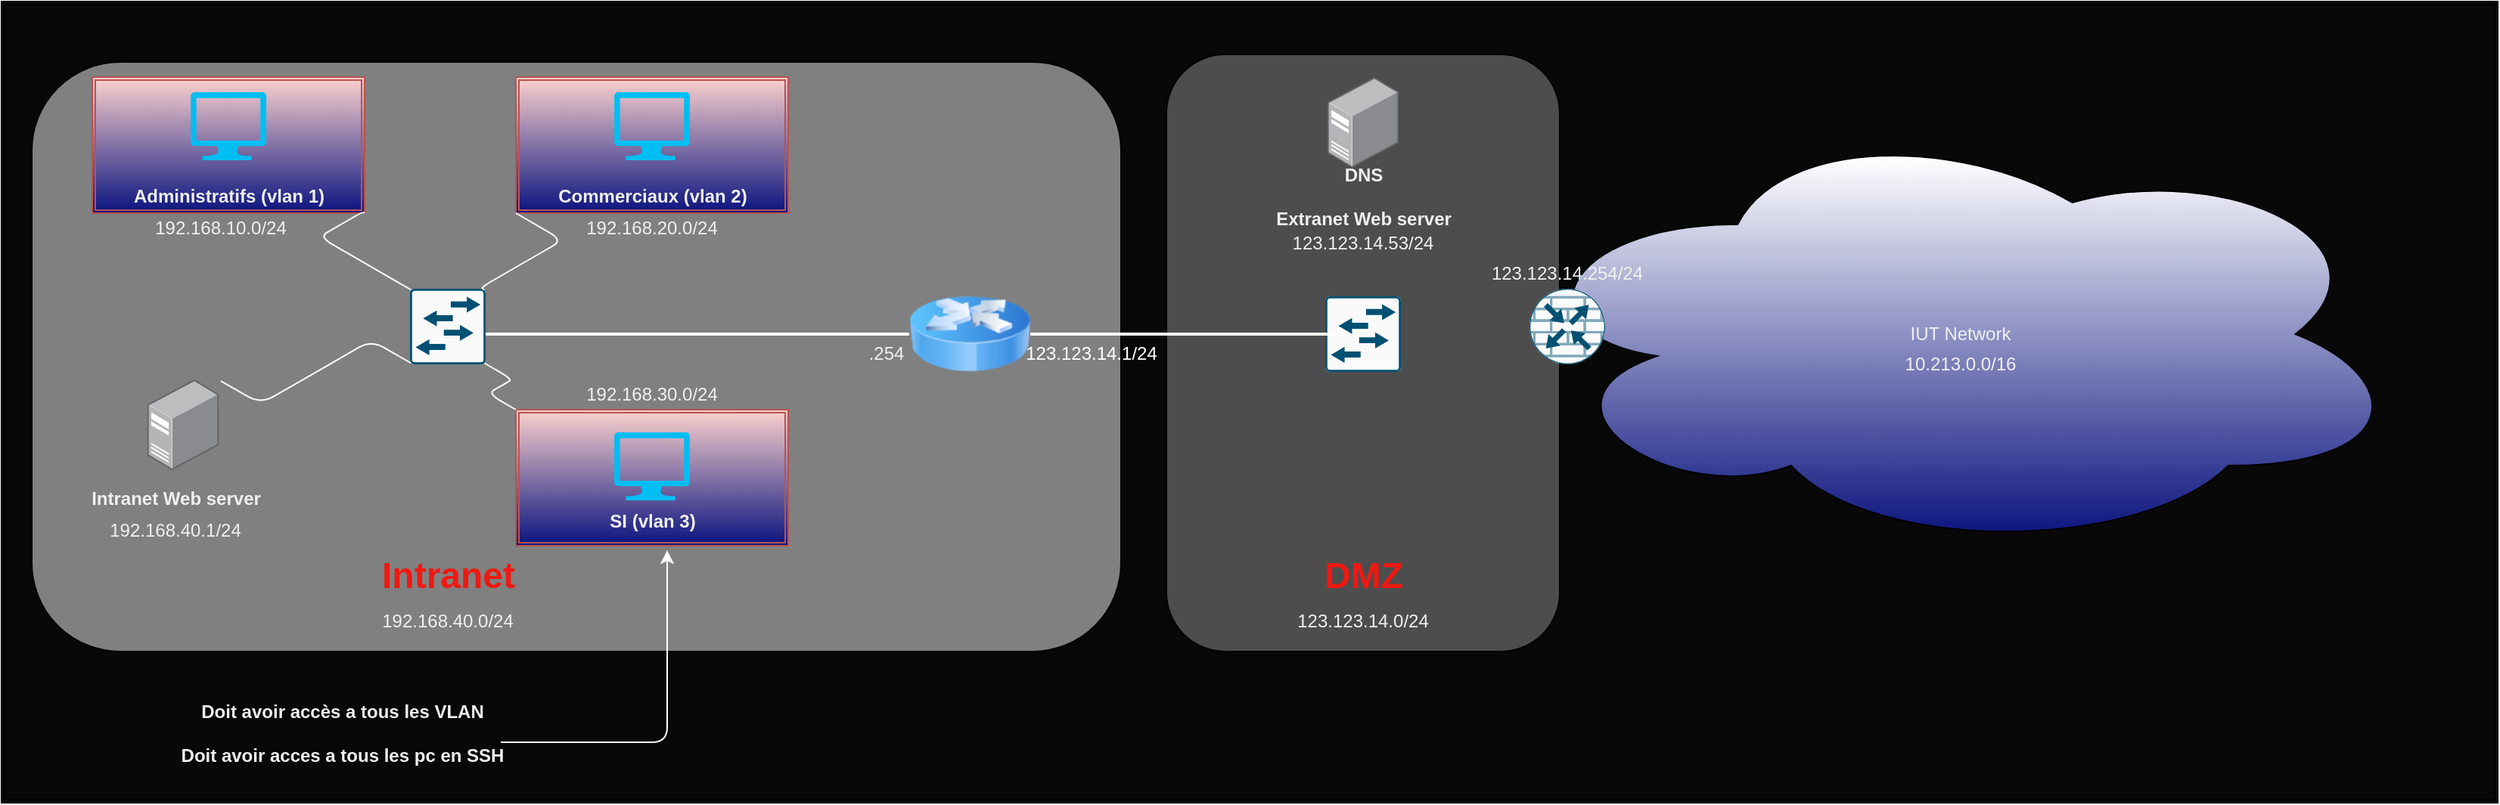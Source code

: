 <mxfile>
    <diagram id="OtZCp-qMot1ulymGe9xT" name="Page-1">
        <mxGraphModel dx="820" dy="575" grid="1" gridSize="10" guides="1" tooltips="1" connect="1" arrows="1" fold="1" page="1" pageScale="1" pageWidth="827" pageHeight="1169" math="0" shadow="0">
            <root>
                <mxCell id="0"/>
                <mxCell id="1" parent="0"/>
                <mxCell id="54" value="" style="shape=ext;double=1;rounded=0;whiteSpace=wrap;html=1;fontSize=12;fontColor=#F0F0F0;fillColor=#080808;gradientColor=none;" parent="1" vertex="1">
                    <mxGeometry y="250" width="1650" height="530" as="geometry"/>
                </mxCell>
                <mxCell id="2" value="" style="rounded=1;whiteSpace=wrap;html=1;fillColor=#808080;" parent="1" vertex="1">
                    <mxGeometry x="20" y="290" width="720" height="390" as="geometry"/>
                </mxCell>
                <mxCell id="3" value="Intranet" style="text;html=1;fontSize=24;fontStyle=1;verticalAlign=middle;align=center;fontColor=#F01811;" parent="1" vertex="1">
                    <mxGeometry x="245" y="610" width="100" height="40" as="geometry"/>
                </mxCell>
                <mxCell id="4" value="" style="shape=ext;double=1;rounded=0;whiteSpace=wrap;html=1;fillColor=#f8cecc;strokeColor=#b85450;gradientColor=#0F1780;" parent="1" vertex="1">
                    <mxGeometry x="60" y="300" width="180" height="90" as="geometry"/>
                </mxCell>
                <mxCell id="6" value="&lt;font style=&quot;font-size: 12px&quot; color=&quot;#f0f0f0&quot;&gt;Administratifs (vlan 1)&lt;/font&gt;" style="text;strokeColor=none;fillColor=none;html=1;fontSize=24;fontStyle=1;verticalAlign=middle;align=center;fontColor=#F01811;" parent="1" vertex="1">
                    <mxGeometry x="100" y="355" width="100" height="40" as="geometry"/>
                </mxCell>
                <mxCell id="5" value="" style="verticalLabelPosition=bottom;html=1;verticalAlign=top;align=center;strokeColor=none;fillColor=#00BEF2;shape=mxgraph.azure.computer;pointerEvents=1;fontColor=#F01811;" parent="1" vertex="1">
                    <mxGeometry x="125" y="310" width="50" height="45" as="geometry"/>
                </mxCell>
                <mxCell id="7" value="" style="shape=ext;double=1;rounded=0;whiteSpace=wrap;html=1;fillColor=#f8cecc;strokeColor=#b85450;gradientColor=#0F1780;" parent="1" vertex="1">
                    <mxGeometry x="340" y="300" width="180" height="90" as="geometry"/>
                </mxCell>
                <mxCell id="8" value="" style="verticalLabelPosition=bottom;html=1;verticalAlign=top;align=center;strokeColor=none;fillColor=#00BEF2;shape=mxgraph.azure.computer;pointerEvents=1;fontColor=#F01811;" parent="1" vertex="1">
                    <mxGeometry x="405" y="310" width="50" height="45" as="geometry"/>
                </mxCell>
                <mxCell id="9" value="&lt;font style=&quot;font-size: 12px&quot; color=&quot;#f0f0f0&quot;&gt;Commerciaux (vlan 2)&lt;/font&gt;" style="text;strokeColor=none;fillColor=none;html=1;fontSize=24;fontStyle=1;verticalAlign=middle;align=center;fontColor=#F01811;" parent="1" vertex="1">
                    <mxGeometry x="380" y="355" width="100" height="40" as="geometry"/>
                </mxCell>
                <mxCell id="10" value="" style="shape=ext;double=1;rounded=0;whiteSpace=wrap;html=1;fillColor=#f8cecc;strokeColor=#b85450;gradientColor=#0F1780;" parent="1" vertex="1">
                    <mxGeometry x="340" y="520" width="180" height="90" as="geometry"/>
                </mxCell>
                <mxCell id="11" value="" style="verticalLabelPosition=bottom;html=1;verticalAlign=top;align=center;strokeColor=none;fillColor=#00BEF2;shape=mxgraph.azure.computer;pointerEvents=1;fontColor=#F01811;" parent="1" vertex="1">
                    <mxGeometry x="405" y="535" width="50" height="45" as="geometry"/>
                </mxCell>
                <mxCell id="12" value="&lt;font style=&quot;font-size: 12px&quot; color=&quot;#f0f0f0&quot;&gt;SI (vlan 3)&lt;/font&gt;" style="text;strokeColor=none;fillColor=none;html=1;fontSize=24;fontStyle=1;verticalAlign=middle;align=center;fontColor=#F01811;" parent="1" vertex="1">
                    <mxGeometry x="380" y="570" width="100" height="40" as="geometry"/>
                </mxCell>
                <mxCell id="13" value="" style="edgeStyle=segmentEdgeStyle;endArrow=classic;html=1;fontSize=12;fontColor=#F0F0F0;entryX=0.6;entryY=1.075;entryDx=0;entryDy=0;entryPerimeter=0;strokeColor=#FFFFFF;" parent="1" target="12" edge="1">
                    <mxGeometry width="50" height="50" relative="1" as="geometry">
                        <mxPoint x="330" y="740" as="sourcePoint"/>
                        <mxPoint x="560" y="640" as="targetPoint"/>
                    </mxGeometry>
                </mxCell>
                <mxCell id="14" value="&lt;font style=&quot;font-size: 12px&quot;&gt;Doit avoir accès a tous les VLAN&lt;br&gt;Doit avoir acces a tous les pc en SSH&lt;br&gt;&lt;/font&gt;" style="text;strokeColor=none;fillColor=none;html=1;fontSize=24;fontStyle=1;verticalAlign=middle;align=center;fontColor=#F0F0F0;" parent="1" vertex="1">
                    <mxGeometry x="175" y="710" width="100" height="40" as="geometry"/>
                </mxCell>
                <mxCell id="17" value="" style="points=[];aspect=fixed;html=1;align=center;shadow=0;dashed=0;image;image=img/lib/allied_telesis/computer_and_terminals/Server_Desktop.svg;fontSize=12;fontColor=#F0F0F0;gradientColor=#0F1780;" parent="1" vertex="1">
                    <mxGeometry x="96.34" y="500" width="47.33" height="60" as="geometry"/>
                </mxCell>
                <mxCell id="18" value="&lt;font style=&quot;font-size: 12px&quot; color=&quot;#f0f0f0&quot;&gt;Intranet Web server&lt;br&gt;&lt;/font&gt;" style="text;strokeColor=none;fillColor=none;html=1;fontSize=24;fontStyle=1;verticalAlign=middle;align=center;fontColor=#F01811;" parent="1" vertex="1">
                    <mxGeometry x="65" y="560" width="100" height="30" as="geometry"/>
                </mxCell>
                <mxCell id="19" value="" style="sketch=0;points=[[0.015,0.015,0],[0.985,0.015,0],[0.985,0.985,0],[0.015,0.985,0],[0.25,0,0],[0.5,0,0],[0.75,0,0],[1,0.25,0],[1,0.5,0],[1,0.75,0],[0.75,1,0],[0.5,1,0],[0.25,1,0],[0,0.75,0],[0,0.5,0],[0,0.25,0]];verticalLabelPosition=bottom;html=1;verticalAlign=top;aspect=fixed;align=center;pointerEvents=1;shape=mxgraph.cisco19.rect;prIcon=l2_switch;fillColor=#FAFAFA;strokeColor=#005073;fontSize=12;fontColor=#F0F0F0;" parent="1" vertex="1">
                    <mxGeometry x="270" y="440" width="50" height="50" as="geometry"/>
                </mxCell>
                <mxCell id="20" value="" style="edgeStyle=isometricEdgeStyle;endArrow=none;html=1;elbow=vertical;fontSize=12;fontColor=#F0F0F0;entryX=1;entryY=1;entryDx=0;entryDy=0;exitX=0.015;exitY=0.015;exitDx=0;exitDy=0;exitPerimeter=0;strokeColor=#FFFFFF;" parent="1" source="19" target="4" edge="1">
                    <mxGeometry width="50" height="100" relative="1" as="geometry">
                        <mxPoint x="400" y="650" as="sourcePoint"/>
                        <mxPoint x="450" y="550" as="targetPoint"/>
                        <Array as="points">
                            <mxPoint x="220" y="400"/>
                        </Array>
                    </mxGeometry>
                </mxCell>
                <mxCell id="21" value="" style="edgeStyle=isometricEdgeStyle;endArrow=none;html=1;elbow=vertical;fontSize=12;fontColor=#F0F0F0;entryX=0;entryY=1;entryDx=0;entryDy=0;exitX=0.985;exitY=0.015;exitDx=0;exitDy=0;exitPerimeter=0;strokeColor=#FFFFFF;" parent="1" source="19" target="7" edge="1">
                    <mxGeometry width="50" height="100" relative="1" as="geometry">
                        <mxPoint x="400" y="650" as="sourcePoint"/>
                        <mxPoint x="450" y="550" as="targetPoint"/>
                        <Array as="points">
                            <mxPoint x="350" y="420"/>
                        </Array>
                    </mxGeometry>
                </mxCell>
                <mxCell id="23" value="" style="edgeStyle=isometricEdgeStyle;endArrow=none;html=1;elbow=vertical;fontSize=12;fontColor=#F0F0F0;entryX=0.985;entryY=0.985;entryDx=0;entryDy=0;entryPerimeter=0;exitX=0;exitY=0;exitDx=0;exitDy=0;strokeColor=#FFFFFF;" parent="1" source="10" target="19" edge="1">
                    <mxGeometry width="50" height="100" relative="1" as="geometry">
                        <mxPoint x="400" y="650" as="sourcePoint"/>
                        <mxPoint x="450" y="550" as="targetPoint"/>
                    </mxGeometry>
                </mxCell>
                <mxCell id="24" value="" style="edgeStyle=isometricEdgeStyle;endArrow=none;html=1;elbow=vertical;fontSize=12;fontColor=#F0F0F0;entryX=0.015;entryY=0.985;entryDx=0;entryDy=0;entryPerimeter=0;exitX=1.028;exitY=0.017;exitDx=0;exitDy=0;exitPerimeter=0;strokeColor=#FFFFFF;" parent="1" source="17" target="19" edge="1">
                    <mxGeometry width="50" height="100" relative="1" as="geometry">
                        <mxPoint x="400" y="650" as="sourcePoint"/>
                        <mxPoint x="450" y="550" as="targetPoint"/>
                    </mxGeometry>
                </mxCell>
                <mxCell id="25" value="" style="image;html=1;image=img/lib/clip_art/networking/Router_Icon_128x128.png;fontSize=12;fontColor=#F0F0F0;gradientColor=#0F1780;" parent="1" vertex="1">
                    <mxGeometry x="600" y="430" width="80" height="80" as="geometry"/>
                </mxCell>
                <mxCell id="26" value="" style="line;strokeWidth=2;html=1;fontSize=12;fontColor=#F0F0F0;gradientColor=#0F1780;strokeColor=#FFFFFF;" parent="1" vertex="1">
                    <mxGeometry x="320" y="465" width="280" height="10" as="geometry"/>
                </mxCell>
                <mxCell id="30" value="" style="rounded=1;whiteSpace=wrap;html=1;fillColor=#4D4D4D;" parent="1" vertex="1">
                    <mxGeometry x="770" y="285" width="260" height="395" as="geometry"/>
                </mxCell>
                <mxCell id="31" value="DMZ" style="text;html=1;fontSize=24;fontStyle=1;verticalAlign=middle;align=center;fontColor=#F01811;" parent="1" vertex="1">
                    <mxGeometry x="850" y="610" width="100" height="40" as="geometry"/>
                </mxCell>
                <mxCell id="32" value="" style="sketch=0;points=[[0.015,0.015,0],[0.985,0.015,0],[0.985,0.985,0],[0.015,0.985,0],[0.25,0,0],[0.5,0,0],[0.75,0,0],[1,0.25,0],[1,0.5,0],[1,0.75,0],[0.75,1,0],[0.5,1,0],[0.25,1,0],[0,0.75,0],[0,0.5,0],[0,0.25,0]];verticalLabelPosition=bottom;html=1;verticalAlign=top;aspect=fixed;align=center;pointerEvents=1;shape=mxgraph.cisco19.rect;prIcon=l2_switch;fillColor=#FAFAFA;strokeColor=#005073;fontSize=12;fontColor=#F0F0F0;" parent="1" vertex="1">
                    <mxGeometry x="875" y="445" width="50" height="50" as="geometry"/>
                </mxCell>
                <mxCell id="34" value="" style="points=[];aspect=fixed;html=1;align=center;shadow=0;dashed=0;image;image=img/lib/allied_telesis/computer_and_terminals/Server_Desktop.svg;fontSize=12;fontColor=#F0F0F0;gradientColor=#0F1780;" parent="1" vertex="1">
                    <mxGeometry x="876.34" y="300" width="47.33" height="60" as="geometry"/>
                </mxCell>
                <mxCell id="35" value="&lt;font style=&quot;font-size: 12px&quot; color=&quot;#f0f0f0&quot;&gt;DNS&lt;br&gt;Extranet Web server&lt;br&gt;&lt;/font&gt;" style="text;strokeColor=none;fillColor=none;html=1;fontSize=24;fontStyle=1;verticalAlign=middle;align=center;fontColor=#F01811;" parent="1" vertex="1">
                    <mxGeometry x="850.01" y="370" width="100" height="10" as="geometry"/>
                </mxCell>
                <mxCell id="36" value="" style="line;strokeWidth=2;html=1;fontSize=12;fontColor=#F0F0F0;gradientColor=#0F1780;strokeColor=#FFFFFF;" parent="1" vertex="1">
                    <mxGeometry x="680" y="465" width="200" height="10" as="geometry"/>
                </mxCell>
                <mxCell id="40" value="IUT Network" style="ellipse;shape=cloud;whiteSpace=wrap;html=1;align=center;fontSize=12;fontColor=#F0F0F0;gradientColor=#0F1780;" parent="1" vertex="1">
                    <mxGeometry x="1000" y="325" width="590" height="290" as="geometry"/>
                </mxCell>
                <mxCell id="38" value="" style="sketch=0;points=[[0.5,0,0],[1,0.5,0],[0.5,1,0],[0,0.5,0],[0.145,0.145,0],[0.856,0.145,0],[0.855,0.856,0],[0.145,0.855,0]];verticalLabelPosition=bottom;html=1;verticalAlign=top;aspect=fixed;align=center;pointerEvents=1;shape=mxgraph.cisco19.rect;prIcon=router_with_firewall;fillColor=#FAFAFA;strokeColor=#005073;fontSize=12;fontColor=#F0F0F0;" parent="1" vertex="1">
                    <mxGeometry x="1010" y="440" width="50" height="50" as="geometry"/>
                </mxCell>
                <UserObject label="192.168.40.0/24" placeholders="1" name="Variable" id="41">
                    <mxCell style="text;html=1;strokeColor=none;fillColor=none;align=center;verticalAlign=middle;whiteSpace=wrap;overflow=hidden;fontSize=12;fontColor=#F0F0F0;" parent="1" vertex="1">
                        <mxGeometry x="240" y="650" width="110" height="20" as="geometry"/>
                    </mxCell>
                </UserObject>
                <UserObject label="192.168.10.0/24" placeholders="1" name="Variable" id="43">
                    <mxCell style="text;html=1;strokeColor=none;fillColor=none;align=center;verticalAlign=middle;whiteSpace=wrap;overflow=hidden;fontSize=12;fontColor=#F0F0F0;" parent="1" vertex="1">
                        <mxGeometry x="90" y="390" width="110" height="20" as="geometry"/>
                    </mxCell>
                </UserObject>
                <UserObject label="192.168.20.0/24" placeholders="1" name="Variable" id="44">
                    <mxCell style="text;html=1;strokeColor=none;fillColor=none;align=center;verticalAlign=middle;whiteSpace=wrap;overflow=hidden;fontSize=12;fontColor=#F0F0F0;" parent="1" vertex="1">
                        <mxGeometry x="375" y="390" width="110" height="20" as="geometry"/>
                    </mxCell>
                </UserObject>
                <UserObject label="192.168.30.0/24" placeholders="1" name="Variable" id="45">
                    <mxCell style="text;html=1;strokeColor=none;fillColor=none;align=center;verticalAlign=middle;whiteSpace=wrap;overflow=hidden;fontSize=12;fontColor=#F0F0F0;" parent="1" vertex="1">
                        <mxGeometry x="375" y="500" width="110" height="20" as="geometry"/>
                    </mxCell>
                </UserObject>
                <UserObject label=".254" placeholders="1" name="Variable" id="46">
                    <mxCell style="text;html=1;strokeColor=none;fillColor=none;align=center;verticalAlign=middle;whiteSpace=wrap;overflow=hidden;fontSize=12;fontColor=#F0F0F0;" parent="1" vertex="1">
                        <mxGeometry x="530" y="472.5" width="110" height="20" as="geometry"/>
                    </mxCell>
                </UserObject>
                <UserObject label="192.168.40.1/24" placeholders="1" name="Variable" id="47">
                    <mxCell style="text;html=1;strokeColor=none;fillColor=none;align=center;verticalAlign=middle;whiteSpace=wrap;overflow=hidden;fontSize=12;fontColor=#F0F0F0;" parent="1" vertex="1">
                        <mxGeometry x="60" y="590" width="110" height="20" as="geometry"/>
                    </mxCell>
                </UserObject>
                <UserObject label="123.123.14.0/24" placeholders="1" name="Variable" id="48">
                    <mxCell style="text;html=1;strokeColor=none;fillColor=none;align=center;verticalAlign=middle;whiteSpace=wrap;overflow=hidden;fontSize=12;fontColor=#F0F0F0;" parent="1" vertex="1">
                        <mxGeometry x="845" y="650" width="110" height="20" as="geometry"/>
                    </mxCell>
                </UserObject>
                <UserObject label="123.123.14.53/24" placeholders="1" name="Variable" id="50">
                    <mxCell style="text;html=1;strokeColor=none;fillColor=none;align=center;verticalAlign=middle;whiteSpace=wrap;overflow=hidden;fontSize=12;fontColor=#F0F0F0;" parent="1" vertex="1">
                        <mxGeometry x="845.01" y="400" width="110" height="20" as="geometry"/>
                    </mxCell>
                </UserObject>
                <UserObject label="123.123.14.254/24" placeholders="1" name="Variable" id="51">
                    <mxCell style="text;html=1;strokeColor=none;fillColor=none;align=center;verticalAlign=middle;whiteSpace=wrap;overflow=hidden;fontSize=12;fontColor=#F0F0F0;" parent="1" vertex="1">
                        <mxGeometry x="980" y="420" width="110" height="20" as="geometry"/>
                    </mxCell>
                </UserObject>
                <UserObject label="10.213.0.0/16" placeholders="1" name="Variable" id="55">
                    <mxCell style="text;html=1;strokeColor=none;fillColor=none;align=center;verticalAlign=middle;whiteSpace=wrap;overflow=hidden;fontSize=12;fontColor=#F0F0F0;" parent="1" vertex="1">
                        <mxGeometry x="1240" y="480" width="110" height="20" as="geometry"/>
                    </mxCell>
                </UserObject>
                <mxCell id="58" value="123.123.14.1/24" style="text;html=1;resizable=0;autosize=1;align=center;verticalAlign=middle;points=[];fillColor=none;strokeColor=none;rounded=0;fontColor=#FFFFFF;" parent="1" vertex="1">
                    <mxGeometry x="670" y="472.5" width="100" height="20" as="geometry"/>
                </mxCell>
            </root>
        </mxGraphModel>
    </diagram>
</mxfile>